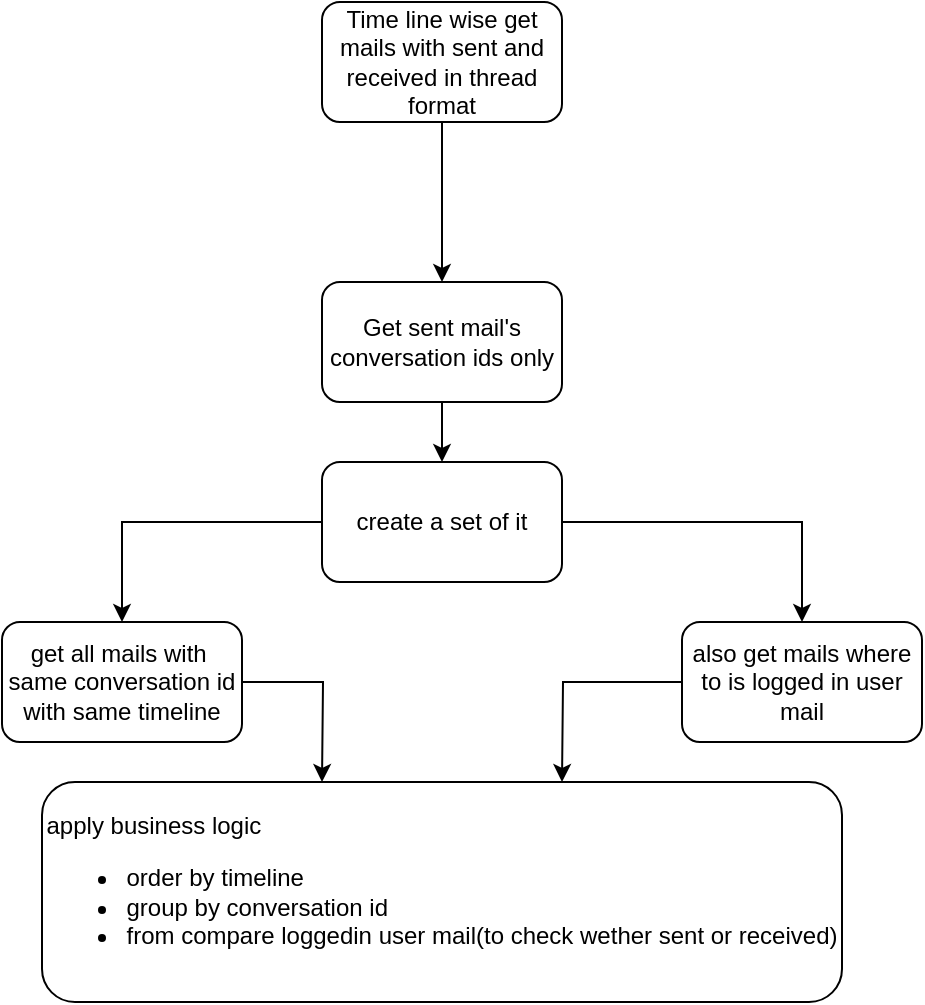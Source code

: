 <mxfile version="22.1.3" type="github">
  <diagram name="Page-1" id="2YBvvXClWsGukQMizWep">
    <mxGraphModel dx="985" dy="626" grid="1" gridSize="10" guides="1" tooltips="1" connect="1" arrows="1" fold="1" page="1" pageScale="1" pageWidth="850" pageHeight="1100" math="0" shadow="0">
      <root>
        <mxCell id="0" />
        <mxCell id="1" parent="0" />
        <mxCell id="uCuYvjRTHrNX0vmEkMwE-13" value="" style="edgeStyle=orthogonalEdgeStyle;rounded=0;orthogonalLoop=1;jettySize=auto;html=1;" edge="1" parent="1" source="uCuYvjRTHrNX0vmEkMwE-11" target="uCuYvjRTHrNX0vmEkMwE-12">
          <mxGeometry relative="1" as="geometry" />
        </mxCell>
        <mxCell id="uCuYvjRTHrNX0vmEkMwE-11" value="Time line wise get mails with sent and received in thread format" style="rounded=1;whiteSpace=wrap;html=1;" vertex="1" parent="1">
          <mxGeometry x="350" y="40" width="120" height="60" as="geometry" />
        </mxCell>
        <mxCell id="uCuYvjRTHrNX0vmEkMwE-18" value="" style="edgeStyle=orthogonalEdgeStyle;rounded=0;orthogonalLoop=1;jettySize=auto;html=1;" edge="1" parent="1" source="uCuYvjRTHrNX0vmEkMwE-12" target="uCuYvjRTHrNX0vmEkMwE-14">
          <mxGeometry relative="1" as="geometry" />
        </mxCell>
        <mxCell id="uCuYvjRTHrNX0vmEkMwE-12" value="Get sent mail&#39;s conversation ids only" style="whiteSpace=wrap;html=1;rounded=1;" vertex="1" parent="1">
          <mxGeometry x="350" y="180" width="120" height="60" as="geometry" />
        </mxCell>
        <mxCell id="uCuYvjRTHrNX0vmEkMwE-19" style="edgeStyle=orthogonalEdgeStyle;rounded=0;orthogonalLoop=1;jettySize=auto;html=1;entryX=0.5;entryY=0;entryDx=0;entryDy=0;" edge="1" parent="1" source="uCuYvjRTHrNX0vmEkMwE-14" target="uCuYvjRTHrNX0vmEkMwE-16">
          <mxGeometry relative="1" as="geometry" />
        </mxCell>
        <mxCell id="uCuYvjRTHrNX0vmEkMwE-21" value="" style="edgeStyle=orthogonalEdgeStyle;rounded=0;orthogonalLoop=1;jettySize=auto;html=1;" edge="1" parent="1" source="uCuYvjRTHrNX0vmEkMwE-14" target="uCuYvjRTHrNX0vmEkMwE-20">
          <mxGeometry relative="1" as="geometry" />
        </mxCell>
        <mxCell id="uCuYvjRTHrNX0vmEkMwE-14" value="create a set of it" style="whiteSpace=wrap;html=1;rounded=1;" vertex="1" parent="1">
          <mxGeometry x="350" y="270" width="120" height="60" as="geometry" />
        </mxCell>
        <mxCell id="uCuYvjRTHrNX0vmEkMwE-28" style="edgeStyle=orthogonalEdgeStyle;rounded=0;orthogonalLoop=1;jettySize=auto;html=1;" edge="1" parent="1" source="uCuYvjRTHrNX0vmEkMwE-16">
          <mxGeometry relative="1" as="geometry">
            <mxPoint x="350" y="430" as="targetPoint" />
          </mxGeometry>
        </mxCell>
        <mxCell id="uCuYvjRTHrNX0vmEkMwE-16" value="get all mails with&amp;nbsp; same conversation id with same timeline" style="whiteSpace=wrap;html=1;rounded=1;" vertex="1" parent="1">
          <mxGeometry x="190" y="350" width="120" height="60" as="geometry" />
        </mxCell>
        <mxCell id="uCuYvjRTHrNX0vmEkMwE-29" style="edgeStyle=orthogonalEdgeStyle;rounded=0;orthogonalLoop=1;jettySize=auto;html=1;" edge="1" parent="1" source="uCuYvjRTHrNX0vmEkMwE-20">
          <mxGeometry relative="1" as="geometry">
            <mxPoint x="470" y="430" as="targetPoint" />
          </mxGeometry>
        </mxCell>
        <mxCell id="uCuYvjRTHrNX0vmEkMwE-20" value="also get mails where to is logged in user mail" style="whiteSpace=wrap;html=1;rounded=1;" vertex="1" parent="1">
          <mxGeometry x="530" y="350" width="120" height="60" as="geometry" />
        </mxCell>
        <mxCell id="uCuYvjRTHrNX0vmEkMwE-24" value="&lt;div style=&quot;text-align: left;&quot;&gt;&lt;span style=&quot;background-color: initial;&quot;&gt;apply business logic&lt;/span&gt;&lt;/div&gt;&lt;div style=&quot;text-align: left;&quot;&gt;&lt;ul&gt;&lt;li&gt;order by timeline&lt;/li&gt;&lt;li&gt;group by conversation id&lt;/li&gt;&lt;li&gt;from compare loggedin user mail(to check wether sent or received)&lt;/li&gt;&lt;/ul&gt;&lt;/div&gt;" style="rounded=1;whiteSpace=wrap;html=1;" vertex="1" parent="1">
          <mxGeometry x="210" y="430" width="400" height="110" as="geometry" />
        </mxCell>
      </root>
    </mxGraphModel>
  </diagram>
</mxfile>
